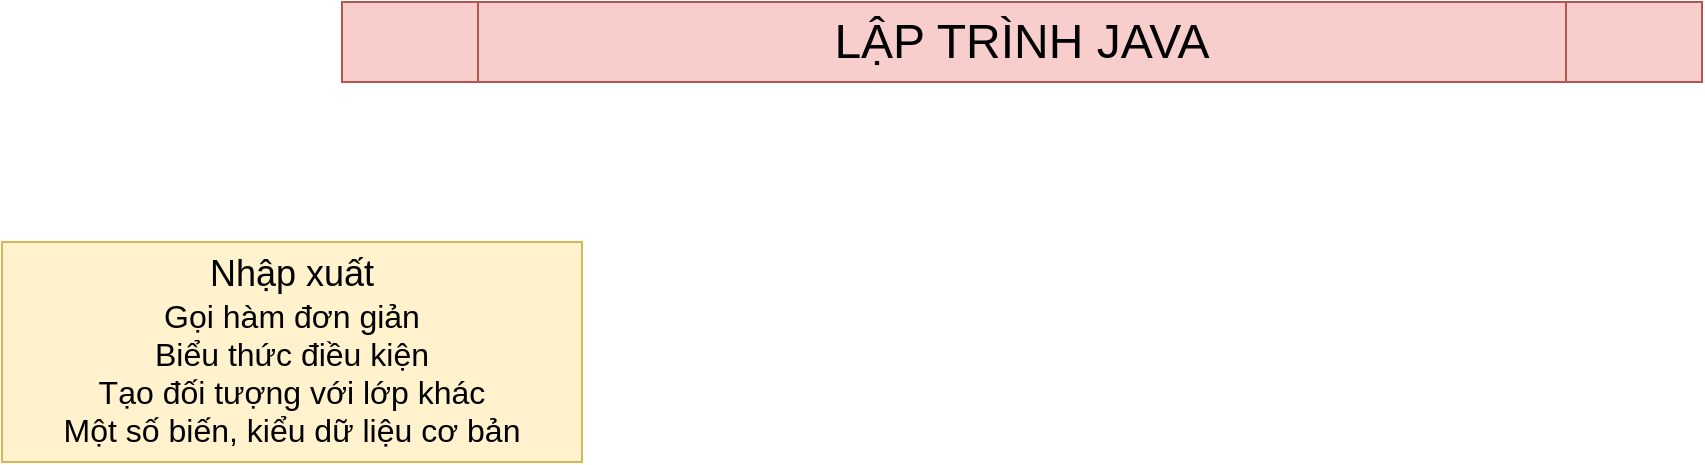 <mxfile version="24.7.7">
  <diagram id="wFE0QG_FPsp0jaGvCLVb" name="Page-1">
    <mxGraphModel dx="1900" dy="557" grid="1" gridSize="10" guides="1" tooltips="1" connect="1" arrows="1" fold="1" page="1" pageScale="1" pageWidth="850" pageHeight="1100" math="0" shadow="0">
      <root>
        <mxCell id="0" />
        <mxCell id="1" parent="0" />
        <mxCell id="-nP2yguIdnF4T4LuJ2uZ-1" value="&lt;font style=&quot;font-size: 18px;&quot;&gt;Nhập xuất&lt;/font&gt;&lt;div&gt;&lt;font size=&quot;3&quot;&gt;Gọi hàm đơn giản&lt;/font&gt;&lt;/div&gt;&lt;div&gt;&lt;font size=&quot;3&quot;&gt;Biểu thức điều kiện&lt;/font&gt;&lt;/div&gt;&lt;div&gt;&lt;font size=&quot;3&quot;&gt;Tạo đối tượng với lớp khác&lt;/font&gt;&lt;/div&gt;&lt;div&gt;&lt;font size=&quot;3&quot;&gt;Một số biến, kiểu dữ liệu cơ bản&lt;/font&gt;&lt;/div&gt;" style="rounded=0;whiteSpace=wrap;html=1;fillColor=#fff2cc;strokeColor=#d6b656;" vertex="1" parent="1">
          <mxGeometry x="-110" y="120" width="290" height="110" as="geometry" />
        </mxCell>
        <mxCell id="-nP2yguIdnF4T4LuJ2uZ-2" value="&lt;font style=&quot;font-size: 24px;&quot;&gt;LẬP TRÌNH JAVA&lt;/font&gt;" style="shape=process;whiteSpace=wrap;html=1;backgroundOutline=1;fillColor=#f8cecc;strokeColor=#b85450;" vertex="1" parent="1">
          <mxGeometry x="60" width="680" height="40" as="geometry" />
        </mxCell>
      </root>
    </mxGraphModel>
  </diagram>
</mxfile>
